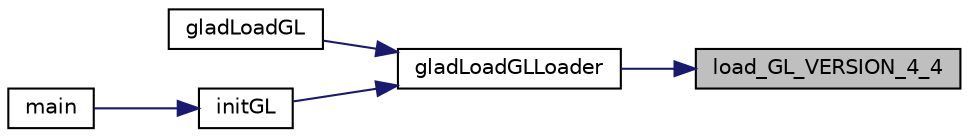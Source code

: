 digraph "load_GL_VERSION_4_4"
{
 // LATEX_PDF_SIZE
  edge [fontname="Helvetica",fontsize="10",labelfontname="Helvetica",labelfontsize="10"];
  node [fontname="Helvetica",fontsize="10",shape=record];
  rankdir="RL";
  Node1 [label="load_GL_VERSION_4_4",height=0.2,width=0.4,color="black", fillcolor="grey75", style="filled", fontcolor="black",tooltip=" "];
  Node1 -> Node2 [dir="back",color="midnightblue",fontsize="10",style="solid"];
  Node2 [label="gladLoadGLLoader",height=0.2,width=0.4,color="black", fillcolor="white", style="filled",URL="$glad_8c.html#af70e4674f75bd3bbfedf7979607c65ef",tooltip=" "];
  Node2 -> Node3 [dir="back",color="midnightblue",fontsize="10",style="solid"];
  Node3 [label="gladLoadGL",height=0.2,width=0.4,color="black", fillcolor="white", style="filled",URL="$glad_8c.html#a137453294a2756a898902ef399b3d437",tooltip=" "];
  Node2 -> Node4 [dir="back",color="midnightblue",fontsize="10",style="solid"];
  Node4 [label="initGL",height=0.2,width=0.4,color="black", fillcolor="white", style="filled",URL="$main_8cpp.html#affd9792de82327852d79df77c1261657",tooltip=" "];
  Node4 -> Node5 [dir="back",color="midnightblue",fontsize="10",style="solid"];
  Node5 [label="main",height=0.2,width=0.4,color="black", fillcolor="white", style="filled",URL="$main_8cpp.html#a3c04138a5bfe5d72780bb7e82a18e627",tooltip=" "];
}
